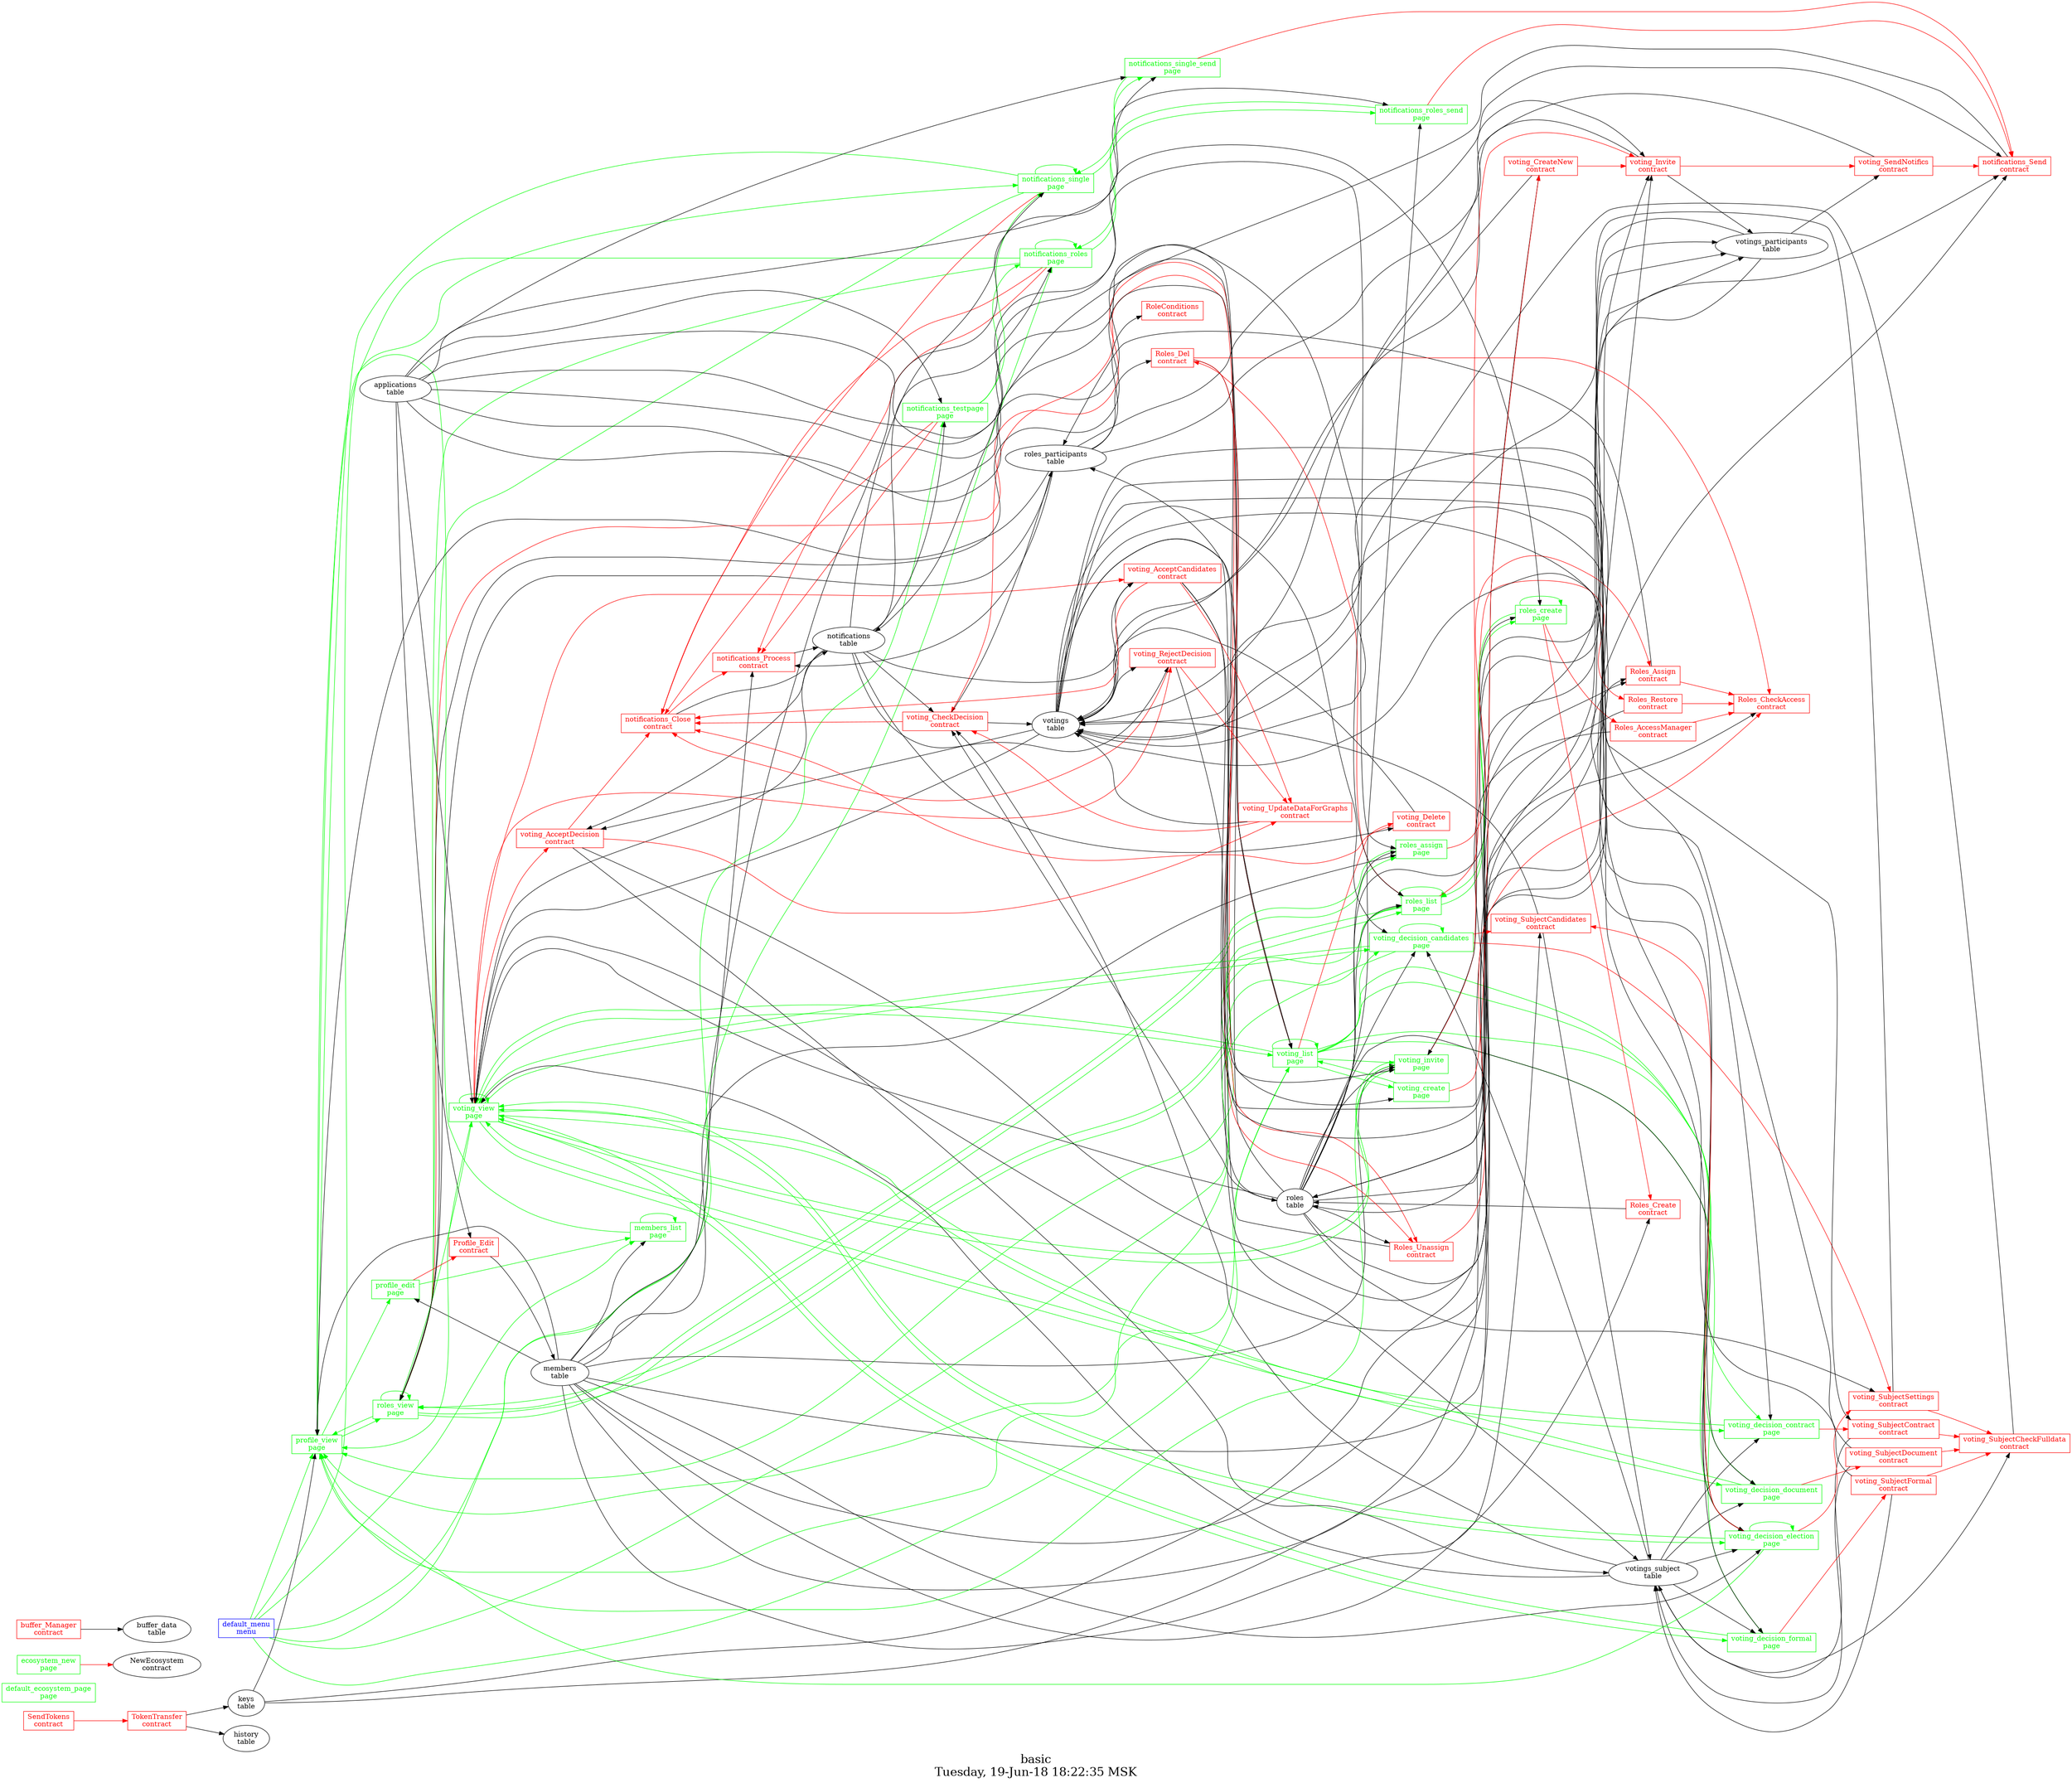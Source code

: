 digraph G {
graph [
  fontsize="24";
  label="basic\nTuesday, 19-Jun-18 18:22:35 MSK";
  nojustify=true;
  ordering=out;
  rankdir=LR;
  size="30";
];
"default_menu\nmenu" -> "profile_view\npage"  [ color=green ]
"default_menu\nmenu" -> "members_list\npage"  [ color=green ]
"default_menu\nmenu" -> "notifications_single\npage"  [ color=green ]
"default_menu\nmenu" -> "notifications_roles\npage"  [ color=green ]
"default_menu\nmenu" -> "notifications_testpage\npage"  [ color=green ]
"default_menu\nmenu" -> "roles_list\npage"  [ color=green ]
"default_menu\nmenu" -> "voting_list\npage"  [ color=green ]
"default_menu\nmenu" [color=blue, fontcolor=blue, group=menus, shape=record];
"default_ecosystem_page\npage" [color=green, fontcolor=green, group=pages, shape=record];
"ecosystem_new\npage" -> "NewEcosystem\ncontract"  [ color=red ]
"ecosystem_new\npage" [color=green, fontcolor=green, group=pages, shape=record];
"members\ntable" -> "members_list\npage"
"members_list\npage" -> "profile_view\npage"  [ color=green ]
"members_list\npage" -> "members_list\npage"  [ color=green ]
"members_list\npage" [color=green, fontcolor=green, group=pages, shape=record];
"notifications_roles\npage" -> "notifications_Process\ncontract"  [ color=red ]
"notifications_roles\npage" -> "notifications_Close\ncontract"  [ color=red ]
"notifications\ntable" -> "notifications_roles\npage"
"notifications_roles\npage" -> "notifications_roles_send\npage"  [ color=green ]
"notifications_roles\npage" -> "roles_view\npage"  [ color=green ]
"notifications_roles\npage" -> "profile_view\npage"  [ color=green ]
"notifications_roles\npage" -> "notifications_roles\npage"  [ color=green ]
"notifications_roles\npage" [color=green, fontcolor=green, group=pages, shape=record];
"notifications_roles_send\npage" -> "notifications_Send\ncontract"  [ color=red ]
"applications\ntable" -> "notifications_roles_send\npage"
"roles\ntable" -> "notifications_roles_send\npage"
"notifications_roles_send\npage" -> "notifications_roles\npage"  [ color=green ]
"notifications_roles_send\npage" [color=green, fontcolor=green, group=pages, shape=record];
"notifications_single\npage" -> "notifications_Close\ncontract"  [ color=red ]
"notifications\ntable" -> "notifications_single\npage"
"notifications_single\npage" -> "notifications_single_send\npage"  [ color=green ]
"notifications_single\npage" -> "profile_view\npage"  [ color=green ]
"notifications_single\npage" -> "roles_view\npage"  [ color=green ]
"notifications_single\npage" -> "notifications_single\npage"  [ color=green ]
"notifications_single\npage" [color=green, fontcolor=green, group=pages, shape=record];
"notifications_single_send\npage" -> "notifications_Send\ncontract"  [ color=red ]
"applications\ntable" -> "notifications_single_send\npage"
"members\ntable" -> "notifications_single_send\npage"
"notifications_single_send\npage" -> "notifications_single\npage"  [ color=green ]
"notifications_single_send\npage" [color=green, fontcolor=green, group=pages, shape=record];
"notifications_testpage\npage" -> "notifications_Close\ncontract"  [ color=red ]
"notifications_testpage\npage" -> "notifications_Process\ncontract"  [ color=red ]
"applications\ntable" -> "notifications_testpage\npage"
"notifications\ntable" -> "notifications_testpage\npage"
"notifications_testpage\npage" -> "notifications_single\npage"  [ color=green ]
"notifications_testpage\npage" -> "notifications_roles\npage"  [ color=green ]
"notifications_testpage\npage" [color=green, fontcolor=green, group=pages, shape=record];
"profile_edit\npage" -> "Profile_Edit\ncontract"  [ color=red ]
"members\ntable" -> "profile_edit\npage"
"profile_edit\npage" -> "members_list\npage"  [ color=green ]
"profile_edit\npage" [color=green, fontcolor=green, group=pages, shape=record];
"members\ntable" -> "profile_view\npage"
"keys\ntable" -> "profile_view\npage"
"roles_participants\ntable" -> "profile_view\npage"
"profile_view\npage" -> "profile_edit\npage"  [ color=green ]
"profile_view\npage" -> "roles_view\npage"  [ color=green ]
"profile_view\npage" [color=green, fontcolor=green, group=pages, shape=record];
"roles_assign\npage" -> "Roles_Assign\ncontract"  [ color=red ]
"applications\ntable" -> "roles_assign\npage"
"roles\ntable" -> "roles_assign\npage"
"members\ntable" -> "roles_assign\npage"
"roles_assign\npage" -> "roles_view\npage"  [ color=green ]
"roles_assign\npage" [color=green, fontcolor=green, group=pages, shape=record];
"roles_create\npage" -> "Roles_AccessManager\ncontract"  [ color=red ]
"roles_create\npage" -> "Roles_Create\ncontract"  [ color=red ]
"applications\ntable" -> "roles_create\npage"
"roles\ntable" -> "roles_create\npage"
"roles_create\npage" -> "roles_create\npage"  [ color=green ]
"roles_create\npage" -> "roles_list\npage"  [ color=green ]
"roles_create\npage" [color=green, fontcolor=green, group=pages, shape=record];
"roles_list\npage" -> "Roles_Del\ncontract"  [ color=red ]
"roles_list\npage" -> "Roles_Restore\ncontract"  [ color=red ]
"applications\ntable" -> "roles_list\npage"
"roles\ntable" -> "roles_list\npage"
"roles_list\npage" -> "roles_create\npage"  [ color=green ]
"roles_list\npage" -> "profile_view\npage"  [ color=green ]
"roles_list\npage" -> "roles_view\npage"  [ color=green ]
"roles_list\npage" -> "roles_list\npage"  [ color=green ]
"roles_list\npage" [color=green, fontcolor=green, group=pages, shape=record];
"roles_view\npage" -> "Roles_Unassign\ncontract"  [ color=red ]
"roles\ntable" -> "roles_view\npage"
"roles_participants\ntable" -> "roles_view\npage"
"roles_view\npage" -> "profile_view\npage"  [ color=green ]
"roles_view\npage" -> "voting_view\npage"  [ color=green ]
"roles_view\npage" -> "roles_view\npage"  [ color=green ]
"roles_view\npage" -> "roles_list\npage"  [ color=green ]
"roles_view\npage" -> "roles_assign\npage"  [ color=green ]
"roles_view\npage" [color=green, fontcolor=green, group=pages, shape=record];
"voting_create\npage" -> "voting_CreateNew\ncontract"  [ color=red ]
"applications\ntable" -> "voting_create\npage"
"voting_create\npage" -> "voting_list\npage"  [ color=green ]
"voting_create\npage" [color=green, fontcolor=green, group=pages, shape=record];
"voting_decision_candidates\npage" -> "voting_SubjectCandidates\ncontract"  [ color=red ]
"voting_decision_candidates\npage" -> "voting_SubjectSettings\ncontract"  [ color=red ]
"votings\ntable" -> "voting_decision_candidates\npage"
"votings_subject\ntable" -> "voting_decision_candidates\npage"
"roles\ntable" -> "voting_decision_candidates\npage"
"voting_decision_candidates\npage" -> "voting_decision_candidates\npage"  [ color=green ]
"voting_decision_candidates\npage" -> "profile_view\npage"  [ color=green ]
"voting_decision_candidates\npage" -> "voting_view\npage"  [ color=green ]
"voting_decision_candidates\npage" [color=green, fontcolor=green, group=pages, shape=record];
"voting_decision_contract\npage" -> "voting_SubjectContract\ncontract"  [ color=red ]
"votings\ntable" -> "voting_decision_contract\npage"
"votings_subject\ntable" -> "voting_decision_contract\npage"
"voting_decision_contract\npage" -> "voting_view\npage"  [ color=green ]
"voting_decision_contract\npage" [color=green, fontcolor=green, group=pages, shape=record];
"voting_decision_document\npage" -> "voting_SubjectDocument\ncontract"  [ color=red ]
"votings\ntable" -> "voting_decision_document\npage"
"votings_subject\ntable" -> "voting_decision_document\npage"
"voting_decision_document\npage" -> "voting_view\npage"  [ color=green ]
"voting_decision_document\npage" [color=green, fontcolor=green, group=pages, shape=record];
"voting_decision_election\npage" -> "voting_SubjectCandidates\ncontract"  [ color=red ]
"voting_decision_election\npage" -> "voting_SubjectSettings\ncontract"  [ color=red ]
"votings\ntable" -> "voting_decision_election\npage"
"members\ntable" -> "voting_decision_election\npage"
"votings_subject\ntable" -> "voting_decision_election\npage"
"roles\ntable" -> "voting_decision_election\npage"
"voting_decision_election\npage" -> "voting_decision_election\npage"  [ color=green ]
"voting_decision_election\npage" -> "profile_view\npage"  [ color=green ]
"voting_decision_election\npage" -> "voting_view\npage"  [ color=green ]
"voting_decision_election\npage" [color=green, fontcolor=green, group=pages, shape=record];
"voting_decision_formal\npage" -> "voting_SubjectFormal\ncontract"  [ color=red ]
"votings\ntable" -> "voting_decision_formal\npage"
"votings_subject\ntable" -> "voting_decision_formal\npage"
"voting_decision_formal\npage" -> "voting_view\npage"  [ color=green ]
"voting_decision_formal\npage" [color=green, fontcolor=green, group=pages, shape=record];
"voting_invite\npage" -> "voting_Invite\ncontract"  [ color=red ]
"votings\ntable" -> "voting_invite\npage"
"members\ntable" -> "voting_invite\npage"
"roles\ntable" -> "voting_invite\npage"
"votings_participants\ntable" -> "voting_invite\npage"
"voting_invite\npage" -> "profile_view\npage"  [ color=green ]
"voting_invite\npage" -> "voting_view\npage"  [ color=green ]
"voting_invite\npage" [color=green, fontcolor=green, group=pages, shape=record];
"voting_list\npage" -> "voting_CheckDecision\ncontract"  [ color=red ]
"voting_list\npage" -> "voting_Delete\ncontract"  [ color=red ]
"applications\ntable" -> "voting_list\npage"
"votings\ntable" -> "voting_list\npage"
"voting_list\npage" -> "voting_view\npage"  [ color=green ]
"voting_list\npage" -> "voting_decision_candidates\npage"  [ color=green ]
"voting_list\npage" -> "voting_decision_election\npage"  [ color=green ]
"voting_list\npage" -> "voting_decision_document\npage"  [ color=green ]
"voting_list\npage" -> "voting_decision_formal\npage"  [ color=green ]
"voting_list\npage" -> "voting_decision_contract\npage"  [ color=green ]
"voting_list\npage" -> "voting_invite\npage"  [ color=green ]
"voting_list\npage" -> "profile_view\npage"  [ color=green ]
"voting_list\npage" -> "voting_list\npage"  [ color=green ]
"voting_list\npage" -> "voting_create\npage"  [ color=green ]
"voting_list\npage" [color=green, fontcolor=green, group=pages, shape=record];
"voting_view\npage" -> "voting_AcceptCandidates\ncontract"  [ color=red ]
"voting_view\npage" -> "voting_RejectDecision\ncontract"  [ color=red ]
"voting_view\npage" -> "voting_AcceptDecision\ncontract"  [ color=red ]
"applications\ntable" -> "voting_view\npage"
"notifications\ntable" -> "voting_view\npage"
"votings\ntable" -> "voting_view\npage"
"votings_participants\ntable" -> "voting_view\npage"
"roles\ntable" -> "voting_view\npage"
"votings_subject\ntable" -> "voting_view\npage"
"voting_view\npage" -> "voting_list\npage"  [ color=green ]
"voting_view\npage" -> "profile_view\npage"  [ color=green ]
"voting_view\npage" -> "voting_view\npage"  [ color=green ]
"voting_view\npage" -> "voting_decision_candidates\npage"  [ color=green ]
"voting_view\npage" -> "voting_decision_election\npage"  [ color=green ]
"voting_view\npage" -> "voting_decision_document\npage"  [ color=green ]
"voting_view\npage" -> "voting_decision_formal\npage"  [ color=green ]
"voting_view\npage" -> "voting_decision_contract\npage"  [ color=green ]
"voting_view\npage" -> "voting_invite\npage"  [ color=green ]
"voting_view\npage" [color=green, fontcolor=green, group=pages, shape=record];
"Profile_Edit\ncontract" -> "members\ntable"  [ color="" ]
"applications\ntable" -> "Profile_Edit\ncontract"
"Profile_Edit\ncontract" [color=red, fontcolor=red, group=contracts, shape=record];
"roles_participants\ntable" -> "RoleConditions\ncontract"
"RoleConditions\ncontract" [color=red, fontcolor=red, group=contracts, shape=record];
"Roles_AccessManager\ncontract" -> "Roles_CheckAccess\ncontract"  [ color=red ]
"Roles_AccessManager\ncontract" -> "roles\ntable"  [ color="" ]
"Roles_AccessManager\ncontract" [color=red, fontcolor=red, group=contracts, shape=record];
"Roles_Assign\ncontract" -> "Roles_CheckAccess\ncontract"  [ color=red ]
"Roles_Assign\ncontract" -> "roles_participants\ntable"  [ color="" ]
"roles\ntable" -> "Roles_Assign\ncontract"
"members\ntable" -> "Roles_Assign\ncontract"
"Roles_Assign\ncontract" [color=red, fontcolor=red, group=contracts, shape=record];
"roles\ntable" -> "Roles_CheckAccess\ncontract"
"Roles_CheckAccess\ncontract" [color=red, fontcolor=red, group=contracts, shape=record];
"Roles_Create\ncontract" -> "roles\ntable"  [ color="" ]
"members\ntable" -> "Roles_Create\ncontract"
"Roles_Create\ncontract" [color=red, fontcolor=red, group=contracts, shape=record];
"Roles_Del\ncontract" -> "Roles_CheckAccess\ncontract"  [ color=red ]
"Roles_Del\ncontract" -> "Roles_Unassign\ncontract"  [ color=red ]
"Roles_Del\ncontract" -> "roles\ntable"  [ color="" ]
"roles_participants\ntable" -> "Roles_Del\ncontract"
"Roles_Del\ncontract" [color=red, fontcolor=red, group=contracts, shape=record];
"Roles_Restore\ncontract" -> "Roles_CheckAccess\ncontract"  [ color=red ]
"Roles_Restore\ncontract" -> "roles\ntable"  [ color="" ]
"Roles_Restore\ncontract" [color=red, fontcolor=red, group=contracts, shape=record];
"Roles_Unassign\ncontract" -> "Roles_CheckAccess\ncontract"  [ color=red ]
"Roles_Unassign\ncontract" -> "roles_participants\ntable"  [ color="" ]
"roles\ntable" -> "Roles_Unassign\ncontract"
"Roles_Unassign\ncontract" [color=red, fontcolor=red, group=contracts, shape=record];
"SendTokens\ncontract" -> "TokenTransfer\ncontract"  [ color=red ]
"SendTokens\ncontract" [color=red, fontcolor=red, group=contracts, shape=record];
"TokenTransfer\ncontract" -> "keys\ntable"  [ color="" ]
"TokenTransfer\ncontract" -> "history\ntable"  [ color="" ]
"TokenTransfer\ncontract" [color=red, fontcolor=red, group=contracts, shape=record];
"buffer_Manager\ncontract" -> "buffer_data\ntable"  [ color="" ]
"buffer_Manager\ncontract" [color=red, fontcolor=red, group=contracts, shape=record];
"notifications_Close\ncontract" -> "notifications_Process\ncontract"  [ color=red ]
"notifications_Close\ncontract" -> "notifications\ntable"  [ color="" ]
"notifications_Close\ncontract" [color=red, fontcolor=red, group=contracts, shape=record];
"notifications_Process\ncontract" -> "notifications\ntable"  [ color="" ]
"roles_participants\ntable" -> "notifications_Process\ncontract"
"members\ntable" -> "notifications_Process\ncontract"
"notifications_Process\ncontract" [color=red, fontcolor=red, group=contracts, shape=record];
"notifications_Send\ncontract" -> "notifications\ntable"  [ color="" ]
"members\ntable" -> "notifications_Send\ncontract"
"roles\ntable" -> "notifications_Send\ncontract"
"roles_participants\ntable" -> "notifications_Send\ncontract"
"notifications_Send\ncontract" [color=red, fontcolor=red, group=contracts, shape=record];
"voting_AcceptCandidates\ncontract" -> "notifications_Close\ncontract"  [ color=red ]
"voting_AcceptCandidates\ncontract" -> "voting_UpdateDataForGraphs\ncontract"  [ color=red ]
"voting_AcceptCandidates\ncontract" -> "votings_participants\ntable"  [ color="" ]
"voting_AcceptCandidates\ncontract" -> "votings_subject\ntable"  [ color="" ]
"votings\ntable" -> "voting_AcceptCandidates\ncontract"
"notifications\ntable" -> "voting_AcceptCandidates\ncontract"
"voting_AcceptCandidates\ncontract" [color=red, fontcolor=red, group=contracts, shape=record];
"voting_AcceptDecision\ncontract" -> "notifications_Close\ncontract"  [ color=red ]
"voting_AcceptDecision\ncontract" -> "voting_UpdateDataForGraphs\ncontract"  [ color=red ]
"voting_AcceptDecision\ncontract" -> "votings_participants\ntable"  [ color="" ]
"voting_AcceptDecision\ncontract" -> "votings_subject\ntable"  [ color="" ]
"votings\ntable" -> "voting_AcceptDecision\ncontract"
"notifications\ntable" -> "voting_AcceptDecision\ncontract"
"voting_AcceptDecision\ncontract" [color=red, fontcolor=red, group=contracts, shape=record];
"voting_CheckDecision\ncontract" -> "notifications_Close\ncontract"  [ color=red ]
"voting_CheckDecision\ncontract" -> "roles_participants\ntable"  [ color="" ]
"voting_CheckDecision\ncontract" -> "votings\ntable"  [ color="" ]
"notifications\ntable" -> "voting_CheckDecision\ncontract"
"votings_subject\ntable" -> "voting_CheckDecision\ncontract"
"roles\ntable" -> "voting_CheckDecision\ncontract"
"voting_CheckDecision\ncontract" [color=red, fontcolor=red, group=contracts, shape=record];
"voting_CreateNew\ncontract" -> "voting_Invite\ncontract"  [ color=red ]
"voting_CreateNew\ncontract" -> "votings\ntable"  [ color="" ]
"keys\ntable" -> "voting_CreateNew\ncontract"
"voting_CreateNew\ncontract" [color=red, fontcolor=red, group=contracts, shape=record];
"voting_Delete\ncontract" -> "notifications_Close\ncontract"  [ color=red ]
"voting_Delete\ncontract" -> "votings\ntable"  [ color="" ]
"notifications\ntable" -> "voting_Delete\ncontract"
"voting_Delete\ncontract" [color=red, fontcolor=red, group=contracts, shape=record];
"voting_Invite\ncontract" -> "voting_SendNotifics\ncontract"  [ color=red ]
"voting_Invite\ncontract" -> "votings_participants\ntable"  [ color="" ]
"voting_Invite\ncontract" -> "votings\ntable"  [ color="" ]
"members\ntable" -> "voting_Invite\ncontract"
"keys\ntable" -> "voting_Invite\ncontract"
"roles_participants\ntable" -> "voting_Invite\ncontract"
"voting_Invite\ncontract" [color=red, fontcolor=red, group=contracts, shape=record];
"voting_RejectDecision\ncontract" -> "notifications_Close\ncontract"  [ color=red ]
"voting_RejectDecision\ncontract" -> "voting_UpdateDataForGraphs\ncontract"  [ color=red ]
"voting_RejectDecision\ncontract" -> "votings_participants\ntable"  [ color="" ]
"votings\ntable" -> "voting_RejectDecision\ncontract"
"notifications\ntable" -> "voting_RejectDecision\ncontract"
"voting_RejectDecision\ncontract" [color=red, fontcolor=red, group=contracts, shape=record];
"voting_SendNotifics\ncontract" -> "notifications_Send\ncontract"  [ color=red ]
"voting_SendNotifics\ncontract" -> "votings\ntable"  [ color="" ]
"votings_participants\ntable" -> "voting_SendNotifics\ncontract"
"voting_SendNotifics\ncontract" [color=red, fontcolor=red, group=contracts, shape=record];
"voting_SubjectCandidates\ncontract" -> "votings_subject\ntable"  [ color="" ]
"voting_SubjectCandidates\ncontract" -> "votings\ntable"  [ color="" ]
"members\ntable" -> "voting_SubjectCandidates\ncontract"
"voting_SubjectCandidates\ncontract" [color=red, fontcolor=red, group=contracts, shape=record];
"voting_SubjectCheckFulldata\ncontract" -> "votings\ntable"  [ color="" ]
"votings_subject\ntable" -> "voting_SubjectCheckFulldata\ncontract"
"voting_SubjectCheckFulldata\ncontract" [color=red, fontcolor=red, group=contracts, shape=record];
"voting_SubjectContract\ncontract" -> "voting_SubjectCheckFulldata\ncontract"  [ color=red ]
"voting_SubjectContract\ncontract" -> "votings_subject\ntable"  [ color="" ]
"votings\ntable" -> "voting_SubjectContract\ncontract"
"voting_SubjectContract\ncontract" [color=red, fontcolor=red, group=contracts, shape=record];
"voting_SubjectDocument\ncontract" -> "voting_SubjectCheckFulldata\ncontract"  [ color=red ]
"voting_SubjectDocument\ncontract" -> "votings_subject\ntable"  [ color="" ]
"voting_SubjectDocument\ncontract" -> "votings\ntable"  [ color="" ]
"voting_SubjectDocument\ncontract" [color=red, fontcolor=red, group=contracts, shape=record];
"voting_SubjectFormal\ncontract" -> "voting_SubjectCheckFulldata\ncontract"  [ color=red ]
"voting_SubjectFormal\ncontract" -> "votings_subject\ntable"  [ color="" ]
"voting_SubjectFormal\ncontract" -> "votings\ntable"  [ color="" ]
"voting_SubjectFormal\ncontract" [color=red, fontcolor=red, group=contracts, shape=record];
"voting_SubjectSettings\ncontract" -> "voting_SubjectCheckFulldata\ncontract"  [ color=red ]
"voting_SubjectSettings\ncontract" -> "votings\ntable"  [ color="" ]
"roles\ntable" -> "voting_SubjectSettings\ncontract"
"voting_SubjectSettings\ncontract" [color=red, fontcolor=red, group=contracts, shape=record];
"voting_UpdateDataForGraphs\ncontract" -> "voting_CheckDecision\ncontract"  [ color=red ]
"voting_UpdateDataForGraphs\ncontract" -> "votings\ntable"  [ color="" ]
"voting_UpdateDataForGraphs\ncontract" [color=red, fontcolor=red, group=contracts, shape=record];
"votings\ntable" [color="", fontcolor="", group=tables, shape=""];
"votings_participants\ntable" [color="", fontcolor="", group=tables, shape=""];
"votings_subject\ntable" [color="", fontcolor="", group=tables, shape=""];
}
